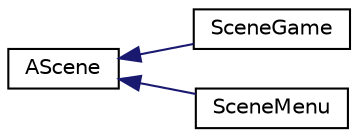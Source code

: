 digraph "Graphical Class Hierarchy"
{
 // LATEX_PDF_SIZE
  edge [fontname="Helvetica",fontsize="10",labelfontname="Helvetica",labelfontsize="10"];
  node [fontname="Helvetica",fontsize="10",shape=record];
  rankdir="LR";
  Node0 [label="AScene",height=0.2,width=0.4,color="black", fillcolor="white", style="filled",URL="$class_a_scene.html",tooltip=" "];
  Node0 -> Node1 [dir="back",color="midnightblue",fontsize="10",style="solid",fontname="Helvetica"];
  Node1 [label="SceneGame",height=0.2,width=0.4,color="black", fillcolor="white", style="filled",URL="$class_scene_game.html",tooltip=" "];
  Node0 -> Node2 [dir="back",color="midnightblue",fontsize="10",style="solid",fontname="Helvetica"];
  Node2 [label="SceneMenu",height=0.2,width=0.4,color="black", fillcolor="white", style="filled",URL="$class_scene_menu.html",tooltip=" "];
}
